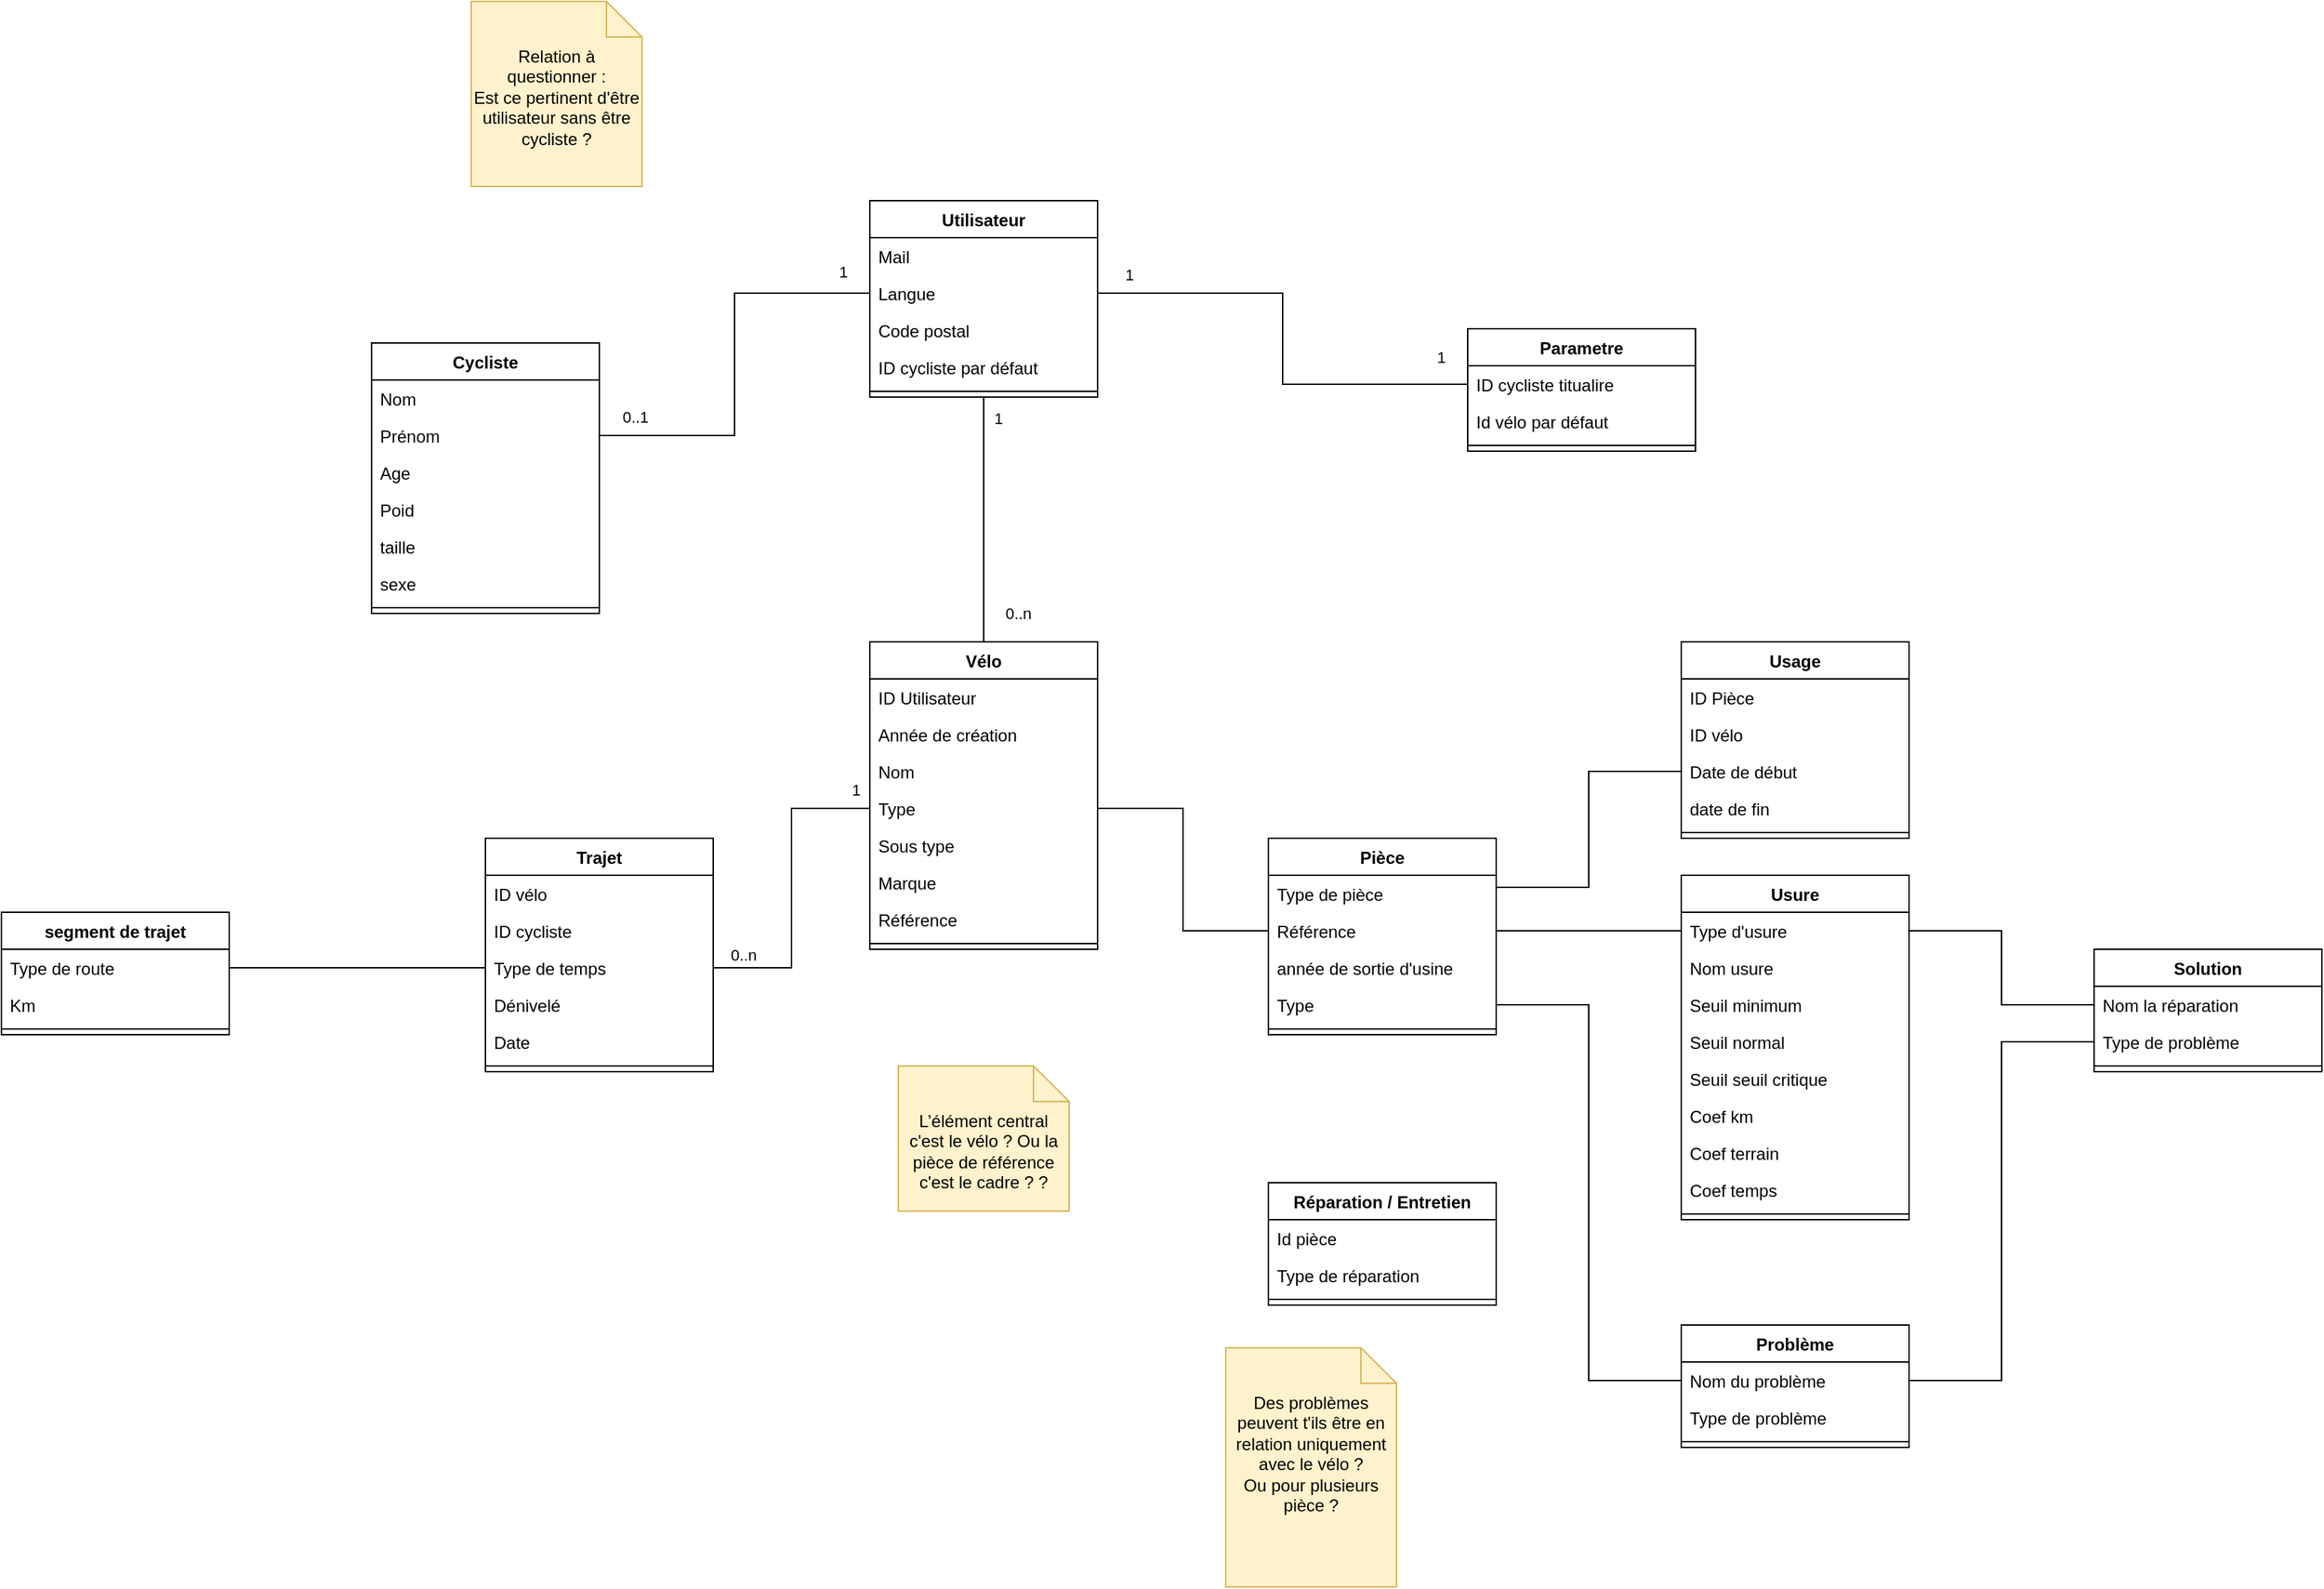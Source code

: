 <mxfile version="21.5.1" type="github">
  <diagram name="Page-1" id="J4AY9SnCHGe8KZv4-1K8">
    <mxGraphModel dx="1845" dy="1744" grid="1" gridSize="10" guides="1" tooltips="1" connect="1" arrows="1" fold="1" page="1" pageScale="1" pageWidth="827" pageHeight="1169" math="0" shadow="0">
      <root>
        <mxCell id="0" />
        <mxCell id="1" parent="0" />
        <mxCell id="DnWAwpr0GCzrHFZK8KwO-107" style="edgeStyle=orthogonalEdgeStyle;rounded=0;orthogonalLoop=1;jettySize=auto;html=1;exitX=0.5;exitY=1;exitDx=0;exitDy=0;entryX=0.5;entryY=0;entryDx=0;entryDy=0;endArrow=none;endFill=0;" edge="1" parent="1" source="DnWAwpr0GCzrHFZK8KwO-1" target="DnWAwpr0GCzrHFZK8KwO-11">
          <mxGeometry relative="1" as="geometry" />
        </mxCell>
        <mxCell id="DnWAwpr0GCzrHFZK8KwO-108" value="1" style="edgeLabel;html=1;align=center;verticalAlign=middle;resizable=0;points=[];fontSize=11;fontFamily=Helvetica;fontColor=default;" vertex="1" connectable="0" parent="DnWAwpr0GCzrHFZK8KwO-107">
          <mxGeometry x="-0.651" y="-2" relative="1" as="geometry">
            <mxPoint x="12" y="-15" as="offset" />
          </mxGeometry>
        </mxCell>
        <mxCell id="DnWAwpr0GCzrHFZK8KwO-109" value="0..n" style="edgeLabel;html=1;align=center;verticalAlign=middle;resizable=0;points=[];fontSize=11;fontFamily=Helvetica;fontColor=default;" vertex="1" connectable="0" parent="DnWAwpr0GCzrHFZK8KwO-107">
          <mxGeometry x="0.757" y="1" relative="1" as="geometry">
            <mxPoint x="23" y="1" as="offset" />
          </mxGeometry>
        </mxCell>
        <mxCell id="DnWAwpr0GCzrHFZK8KwO-1" value="Utilisateur" style="swimlane;fontStyle=1;align=center;verticalAlign=top;childLayout=stackLayout;horizontal=1;startSize=26;horizontalStack=0;resizeParent=1;resizeParentMax=0;resizeLast=0;collapsible=1;marginBottom=0;whiteSpace=wrap;html=1;" vertex="1" parent="1">
          <mxGeometry x="310" width="160" height="138" as="geometry" />
        </mxCell>
        <mxCell id="DnWAwpr0GCzrHFZK8KwO-10" value="Mail" style="text;strokeColor=none;fillColor=none;align=left;verticalAlign=top;spacingLeft=4;spacingRight=4;overflow=hidden;rotatable=0;points=[[0,0.5],[1,0.5]];portConstraint=eastwest;whiteSpace=wrap;html=1;" vertex="1" parent="DnWAwpr0GCzrHFZK8KwO-1">
          <mxGeometry y="26" width="160" height="26" as="geometry" />
        </mxCell>
        <mxCell id="DnWAwpr0GCzrHFZK8KwO-8" value="Langue" style="text;strokeColor=none;fillColor=none;align=left;verticalAlign=top;spacingLeft=4;spacingRight=4;overflow=hidden;rotatable=0;points=[[0,0.5],[1,0.5]];portConstraint=eastwest;whiteSpace=wrap;html=1;" vertex="1" parent="DnWAwpr0GCzrHFZK8KwO-1">
          <mxGeometry y="52" width="160" height="26" as="geometry" />
        </mxCell>
        <mxCell id="DnWAwpr0GCzrHFZK8KwO-9" value="Code postal" style="text;strokeColor=none;fillColor=none;align=left;verticalAlign=top;spacingLeft=4;spacingRight=4;overflow=hidden;rotatable=0;points=[[0,0.5],[1,0.5]];portConstraint=eastwest;whiteSpace=wrap;html=1;" vertex="1" parent="DnWAwpr0GCzrHFZK8KwO-1">
          <mxGeometry y="78" width="160" height="26" as="geometry" />
        </mxCell>
        <mxCell id="DnWAwpr0GCzrHFZK8KwO-59" value="ID cycliste par défaut" style="text;strokeColor=none;fillColor=none;align=left;verticalAlign=top;spacingLeft=4;spacingRight=4;overflow=hidden;rotatable=0;points=[[0,0.5],[1,0.5]];portConstraint=eastwest;whiteSpace=wrap;html=1;" vertex="1" parent="DnWAwpr0GCzrHFZK8KwO-1">
          <mxGeometry y="104" width="160" height="26" as="geometry" />
        </mxCell>
        <mxCell id="DnWAwpr0GCzrHFZK8KwO-3" value="" style="line;strokeWidth=1;fillColor=none;align=left;verticalAlign=middle;spacingTop=-1;spacingLeft=3;spacingRight=3;rotatable=0;labelPosition=right;points=[];portConstraint=eastwest;strokeColor=inherit;" vertex="1" parent="DnWAwpr0GCzrHFZK8KwO-1">
          <mxGeometry y="130" width="160" height="8" as="geometry" />
        </mxCell>
        <mxCell id="DnWAwpr0GCzrHFZK8KwO-11" value="Vélo" style="swimlane;fontStyle=1;align=center;verticalAlign=top;childLayout=stackLayout;horizontal=1;startSize=26;horizontalStack=0;resizeParent=1;resizeParentMax=0;resizeLast=0;collapsible=1;marginBottom=0;whiteSpace=wrap;html=1;" vertex="1" parent="1">
          <mxGeometry x="310" y="310" width="160" height="216" as="geometry" />
        </mxCell>
        <mxCell id="DnWAwpr0GCzrHFZK8KwO-20" value="ID Utilisateur" style="text;strokeColor=none;fillColor=none;align=left;verticalAlign=top;spacingLeft=4;spacingRight=4;overflow=hidden;rotatable=0;points=[[0,0.5],[1,0.5]];portConstraint=eastwest;whiteSpace=wrap;html=1;" vertex="1" parent="DnWAwpr0GCzrHFZK8KwO-11">
          <mxGeometry y="26" width="160" height="26" as="geometry" />
        </mxCell>
        <mxCell id="DnWAwpr0GCzrHFZK8KwO-13" value="Année de création" style="text;strokeColor=none;fillColor=none;align=left;verticalAlign=top;spacingLeft=4;spacingRight=4;overflow=hidden;rotatable=0;points=[[0,0.5],[1,0.5]];portConstraint=eastwest;whiteSpace=wrap;html=1;" vertex="1" parent="DnWAwpr0GCzrHFZK8KwO-11">
          <mxGeometry y="52" width="160" height="26" as="geometry" />
        </mxCell>
        <mxCell id="DnWAwpr0GCzrHFZK8KwO-16" value="Nom" style="text;strokeColor=none;fillColor=none;align=left;verticalAlign=top;spacingLeft=4;spacingRight=4;overflow=hidden;rotatable=0;points=[[0,0.5],[1,0.5]];portConstraint=eastwest;whiteSpace=wrap;html=1;" vertex="1" parent="DnWAwpr0GCzrHFZK8KwO-11">
          <mxGeometry y="78" width="160" height="26" as="geometry" />
        </mxCell>
        <mxCell id="DnWAwpr0GCzrHFZK8KwO-18" value="Type" style="text;strokeColor=none;fillColor=none;align=left;verticalAlign=top;spacingLeft=4;spacingRight=4;overflow=hidden;rotatable=0;points=[[0,0.5],[1,0.5]];portConstraint=eastwest;whiteSpace=wrap;html=1;" vertex="1" parent="DnWAwpr0GCzrHFZK8KwO-11">
          <mxGeometry y="104" width="160" height="26" as="geometry" />
        </mxCell>
        <mxCell id="DnWAwpr0GCzrHFZK8KwO-87" value="Sous type" style="text;strokeColor=none;fillColor=none;align=left;verticalAlign=top;spacingLeft=4;spacingRight=4;overflow=hidden;rotatable=0;points=[[0,0.5],[1,0.5]];portConstraint=eastwest;whiteSpace=wrap;html=1;" vertex="1" parent="DnWAwpr0GCzrHFZK8KwO-11">
          <mxGeometry y="130" width="160" height="26" as="geometry" />
        </mxCell>
        <mxCell id="DnWAwpr0GCzrHFZK8KwO-90" value="&lt;div&gt;Marque&lt;/div&gt;" style="text;strokeColor=none;fillColor=none;align=left;verticalAlign=top;spacingLeft=4;spacingRight=4;overflow=hidden;rotatable=0;points=[[0,0.5],[1,0.5]];portConstraint=eastwest;whiteSpace=wrap;html=1;" vertex="1" parent="DnWAwpr0GCzrHFZK8KwO-11">
          <mxGeometry y="156" width="160" height="26" as="geometry" />
        </mxCell>
        <mxCell id="DnWAwpr0GCzrHFZK8KwO-88" value="Référence" style="text;strokeColor=none;fillColor=none;align=left;verticalAlign=top;spacingLeft=4;spacingRight=4;overflow=hidden;rotatable=0;points=[[0,0.5],[1,0.5]];portConstraint=eastwest;whiteSpace=wrap;html=1;" vertex="1" parent="DnWAwpr0GCzrHFZK8KwO-11">
          <mxGeometry y="182" width="160" height="26" as="geometry" />
        </mxCell>
        <mxCell id="DnWAwpr0GCzrHFZK8KwO-19" value="" style="line;strokeWidth=1;fillColor=none;align=left;verticalAlign=middle;spacingTop=-1;spacingLeft=3;spacingRight=3;rotatable=0;labelPosition=right;points=[];portConstraint=eastwest;strokeColor=inherit;" vertex="1" parent="DnWAwpr0GCzrHFZK8KwO-11">
          <mxGeometry y="208" width="160" height="8" as="geometry" />
        </mxCell>
        <mxCell id="DnWAwpr0GCzrHFZK8KwO-95" style="edgeStyle=orthogonalEdgeStyle;rounded=0;orthogonalLoop=1;jettySize=auto;html=1;exitX=1;exitY=0.25;exitDx=0;exitDy=0;entryX=0;entryY=0.5;entryDx=0;entryDy=0;endArrow=none;endFill=0;" edge="1" parent="1" source="DnWAwpr0GCzrHFZK8KwO-21" target="DnWAwpr0GCzrHFZK8KwO-83">
          <mxGeometry relative="1" as="geometry" />
        </mxCell>
        <mxCell id="DnWAwpr0GCzrHFZK8KwO-21" value="Pièce" style="swimlane;fontStyle=1;align=center;verticalAlign=top;childLayout=stackLayout;horizontal=1;startSize=26;horizontalStack=0;resizeParent=1;resizeParentMax=0;resizeLast=0;collapsible=1;marginBottom=0;whiteSpace=wrap;html=1;" vertex="1" parent="1">
          <mxGeometry x="590" y="448" width="160" height="138" as="geometry" />
        </mxCell>
        <mxCell id="DnWAwpr0GCzrHFZK8KwO-23" value="Type de pièce" style="text;strokeColor=none;fillColor=none;align=left;verticalAlign=top;spacingLeft=4;spacingRight=4;overflow=hidden;rotatable=0;points=[[0,0.5],[1,0.5]];portConstraint=eastwest;whiteSpace=wrap;html=1;" vertex="1" parent="DnWAwpr0GCzrHFZK8KwO-21">
          <mxGeometry y="26" width="160" height="26" as="geometry" />
        </mxCell>
        <mxCell id="DnWAwpr0GCzrHFZK8KwO-24" value="Référence" style="text;strokeColor=none;fillColor=none;align=left;verticalAlign=top;spacingLeft=4;spacingRight=4;overflow=hidden;rotatable=0;points=[[0,0.5],[1,0.5]];portConstraint=eastwest;whiteSpace=wrap;html=1;" vertex="1" parent="DnWAwpr0GCzrHFZK8KwO-21">
          <mxGeometry y="52" width="160" height="26" as="geometry" />
        </mxCell>
        <mxCell id="DnWAwpr0GCzrHFZK8KwO-25" value="année de sortie d&#39;usine " style="text;strokeColor=none;fillColor=none;align=left;verticalAlign=top;spacingLeft=4;spacingRight=4;overflow=hidden;rotatable=0;points=[[0,0.5],[1,0.5]];portConstraint=eastwest;whiteSpace=wrap;html=1;" vertex="1" parent="DnWAwpr0GCzrHFZK8KwO-21">
          <mxGeometry y="78" width="160" height="26" as="geometry" />
        </mxCell>
        <mxCell id="DnWAwpr0GCzrHFZK8KwO-26" value="Type" style="text;strokeColor=none;fillColor=none;align=left;verticalAlign=top;spacingLeft=4;spacingRight=4;overflow=hidden;rotatable=0;points=[[0,0.5],[1,0.5]];portConstraint=eastwest;whiteSpace=wrap;html=1;" vertex="1" parent="DnWAwpr0GCzrHFZK8KwO-21">
          <mxGeometry y="104" width="160" height="26" as="geometry" />
        </mxCell>
        <mxCell id="DnWAwpr0GCzrHFZK8KwO-27" value="" style="line;strokeWidth=1;fillColor=none;align=left;verticalAlign=middle;spacingTop=-1;spacingLeft=3;spacingRight=3;rotatable=0;labelPosition=right;points=[];portConstraint=eastwest;strokeColor=inherit;" vertex="1" parent="DnWAwpr0GCzrHFZK8KwO-21">
          <mxGeometry y="130" width="160" height="8" as="geometry" />
        </mxCell>
        <mxCell id="DnWAwpr0GCzrHFZK8KwO-28" value="Trajet" style="swimlane;fontStyle=1;align=center;verticalAlign=top;childLayout=stackLayout;horizontal=1;startSize=26;horizontalStack=0;resizeParent=1;resizeParentMax=0;resizeLast=0;collapsible=1;marginBottom=0;whiteSpace=wrap;html=1;" vertex="1" parent="1">
          <mxGeometry x="40" y="448" width="160" height="164" as="geometry" />
        </mxCell>
        <mxCell id="DnWAwpr0GCzrHFZK8KwO-29" value="ID vélo" style="text;strokeColor=none;fillColor=none;align=left;verticalAlign=top;spacingLeft=4;spacingRight=4;overflow=hidden;rotatable=0;points=[[0,0.5],[1,0.5]];portConstraint=eastwest;whiteSpace=wrap;html=1;" vertex="1" parent="DnWAwpr0GCzrHFZK8KwO-28">
          <mxGeometry y="26" width="160" height="26" as="geometry" />
        </mxCell>
        <mxCell id="DnWAwpr0GCzrHFZK8KwO-30" value="ID cycliste" style="text;strokeColor=none;fillColor=none;align=left;verticalAlign=top;spacingLeft=4;spacingRight=4;overflow=hidden;rotatable=0;points=[[0,0.5],[1,0.5]];portConstraint=eastwest;whiteSpace=wrap;html=1;" vertex="1" parent="DnWAwpr0GCzrHFZK8KwO-28">
          <mxGeometry y="52" width="160" height="26" as="geometry" />
        </mxCell>
        <mxCell id="DnWAwpr0GCzrHFZK8KwO-32" value="Type de temps " style="text;strokeColor=none;fillColor=none;align=left;verticalAlign=top;spacingLeft=4;spacingRight=4;overflow=hidden;rotatable=0;points=[[0,0.5],[1,0.5]];portConstraint=eastwest;whiteSpace=wrap;html=1;" vertex="1" parent="DnWAwpr0GCzrHFZK8KwO-28">
          <mxGeometry y="78" width="160" height="26" as="geometry" />
        </mxCell>
        <mxCell id="DnWAwpr0GCzrHFZK8KwO-70" value="Dénivelé" style="text;strokeColor=none;fillColor=none;align=left;verticalAlign=top;spacingLeft=4;spacingRight=4;overflow=hidden;rotatable=0;points=[[0,0.5],[1,0.5]];portConstraint=eastwest;whiteSpace=wrap;html=1;" vertex="1" parent="DnWAwpr0GCzrHFZK8KwO-28">
          <mxGeometry y="104" width="160" height="26" as="geometry" />
        </mxCell>
        <mxCell id="DnWAwpr0GCzrHFZK8KwO-80" value="Date" style="text;strokeColor=none;fillColor=none;align=left;verticalAlign=top;spacingLeft=4;spacingRight=4;overflow=hidden;rotatable=0;points=[[0,0.5],[1,0.5]];portConstraint=eastwest;whiteSpace=wrap;html=1;" vertex="1" parent="DnWAwpr0GCzrHFZK8KwO-28">
          <mxGeometry y="130" width="160" height="26" as="geometry" />
        </mxCell>
        <mxCell id="DnWAwpr0GCzrHFZK8KwO-34" value="" style="line;strokeWidth=1;fillColor=none;align=left;verticalAlign=middle;spacingTop=-1;spacingLeft=3;spacingRight=3;rotatable=0;labelPosition=right;points=[];portConstraint=eastwest;strokeColor=inherit;" vertex="1" parent="DnWAwpr0GCzrHFZK8KwO-28">
          <mxGeometry y="156" width="160" height="8" as="geometry" />
        </mxCell>
        <mxCell id="DnWAwpr0GCzrHFZK8KwO-38" value="segment de trajet" style="swimlane;fontStyle=1;align=center;verticalAlign=top;childLayout=stackLayout;horizontal=1;startSize=26;horizontalStack=0;resizeParent=1;resizeParentMax=0;resizeLast=0;collapsible=1;marginBottom=0;whiteSpace=wrap;html=1;" vertex="1" parent="1">
          <mxGeometry x="-300" y="500" width="160" height="86" as="geometry" />
        </mxCell>
        <mxCell id="DnWAwpr0GCzrHFZK8KwO-42" value="Type de route " style="text;strokeColor=none;fillColor=none;align=left;verticalAlign=top;spacingLeft=4;spacingRight=4;overflow=hidden;rotatable=0;points=[[0,0.5],[1,0.5]];portConstraint=eastwest;whiteSpace=wrap;html=1;" vertex="1" parent="DnWAwpr0GCzrHFZK8KwO-38">
          <mxGeometry y="26" width="160" height="26" as="geometry" />
        </mxCell>
        <mxCell id="DnWAwpr0GCzrHFZK8KwO-47" value="Km" style="text;strokeColor=none;fillColor=none;align=left;verticalAlign=top;spacingLeft=4;spacingRight=4;overflow=hidden;rotatable=0;points=[[0,0.5],[1,0.5]];portConstraint=eastwest;whiteSpace=wrap;html=1;" vertex="1" parent="DnWAwpr0GCzrHFZK8KwO-38">
          <mxGeometry y="52" width="160" height="26" as="geometry" />
        </mxCell>
        <mxCell id="DnWAwpr0GCzrHFZK8KwO-44" value="" style="line;strokeWidth=1;fillColor=none;align=left;verticalAlign=middle;spacingTop=-1;spacingLeft=3;spacingRight=3;rotatable=0;labelPosition=right;points=[];portConstraint=eastwest;strokeColor=inherit;" vertex="1" parent="DnWAwpr0GCzrHFZK8KwO-38">
          <mxGeometry y="78" width="160" height="8" as="geometry" />
        </mxCell>
        <mxCell id="DnWAwpr0GCzrHFZK8KwO-46" value="" style="edgeStyle=orthogonalEdgeStyle;rounded=0;orthogonalLoop=1;jettySize=auto;html=1;endArrow=none;endFill=0;" edge="1" parent="1" source="DnWAwpr0GCzrHFZK8KwO-42">
          <mxGeometry relative="1" as="geometry">
            <mxPoint x="40" y="539" as="targetPoint" />
          </mxGeometry>
        </mxCell>
        <mxCell id="DnWAwpr0GCzrHFZK8KwO-50" value="Cycliste" style="swimlane;fontStyle=1;align=center;verticalAlign=top;childLayout=stackLayout;horizontal=1;startSize=26;horizontalStack=0;resizeParent=1;resizeParentMax=0;resizeLast=0;collapsible=1;marginBottom=0;whiteSpace=wrap;html=1;" vertex="1" parent="1">
          <mxGeometry x="-40" y="100" width="160" height="190" as="geometry" />
        </mxCell>
        <mxCell id="DnWAwpr0GCzrHFZK8KwO-51" value="Nom" style="text;strokeColor=none;fillColor=none;align=left;verticalAlign=top;spacingLeft=4;spacingRight=4;overflow=hidden;rotatable=0;points=[[0,0.5],[1,0.5]];portConstraint=eastwest;whiteSpace=wrap;html=1;" vertex="1" parent="DnWAwpr0GCzrHFZK8KwO-50">
          <mxGeometry y="26" width="160" height="26" as="geometry" />
        </mxCell>
        <mxCell id="DnWAwpr0GCzrHFZK8KwO-52" value="Prénom" style="text;strokeColor=none;fillColor=none;align=left;verticalAlign=top;spacingLeft=4;spacingRight=4;overflow=hidden;rotatable=0;points=[[0,0.5],[1,0.5]];portConstraint=eastwest;whiteSpace=wrap;html=1;" vertex="1" parent="DnWAwpr0GCzrHFZK8KwO-50">
          <mxGeometry y="52" width="160" height="26" as="geometry" />
        </mxCell>
        <mxCell id="DnWAwpr0GCzrHFZK8KwO-53" value="&lt;div&gt;Age&lt;/div&gt;" style="text;strokeColor=none;fillColor=none;align=left;verticalAlign=top;spacingLeft=4;spacingRight=4;overflow=hidden;rotatable=0;points=[[0,0.5],[1,0.5]];portConstraint=eastwest;whiteSpace=wrap;html=1;" vertex="1" parent="DnWAwpr0GCzrHFZK8KwO-50">
          <mxGeometry y="78" width="160" height="26" as="geometry" />
        </mxCell>
        <mxCell id="DnWAwpr0GCzrHFZK8KwO-56" value="Poid" style="text;strokeColor=none;fillColor=none;align=left;verticalAlign=top;spacingLeft=4;spacingRight=4;overflow=hidden;rotatable=0;points=[[0,0.5],[1,0.5]];portConstraint=eastwest;whiteSpace=wrap;html=1;" vertex="1" parent="DnWAwpr0GCzrHFZK8KwO-50">
          <mxGeometry y="104" width="160" height="26" as="geometry" />
        </mxCell>
        <mxCell id="DnWAwpr0GCzrHFZK8KwO-57" value="taille" style="text;strokeColor=none;fillColor=none;align=left;verticalAlign=top;spacingLeft=4;spacingRight=4;overflow=hidden;rotatable=0;points=[[0,0.5],[1,0.5]];portConstraint=eastwest;whiteSpace=wrap;html=1;" vertex="1" parent="DnWAwpr0GCzrHFZK8KwO-50">
          <mxGeometry y="130" width="160" height="26" as="geometry" />
        </mxCell>
        <mxCell id="DnWAwpr0GCzrHFZK8KwO-58" value="sexe" style="text;strokeColor=none;fillColor=none;align=left;verticalAlign=top;spacingLeft=4;spacingRight=4;overflow=hidden;rotatable=0;points=[[0,0.5],[1,0.5]];portConstraint=eastwest;whiteSpace=wrap;html=1;" vertex="1" parent="DnWAwpr0GCzrHFZK8KwO-50">
          <mxGeometry y="156" width="160" height="26" as="geometry" />
        </mxCell>
        <mxCell id="DnWAwpr0GCzrHFZK8KwO-54" value="" style="line;strokeWidth=1;fillColor=none;align=left;verticalAlign=middle;spacingTop=-1;spacingLeft=3;spacingRight=3;rotatable=0;labelPosition=right;points=[];portConstraint=eastwest;strokeColor=inherit;" vertex="1" parent="DnWAwpr0GCzrHFZK8KwO-50">
          <mxGeometry y="182" width="160" height="8" as="geometry" />
        </mxCell>
        <mxCell id="DnWAwpr0GCzrHFZK8KwO-55" style="edgeStyle=orthogonalEdgeStyle;rounded=0;orthogonalLoop=1;jettySize=auto;html=1;exitX=0;exitY=0.5;exitDx=0;exitDy=0;entryX=1;entryY=0.5;entryDx=0;entryDy=0;endArrow=none;endFill=0;" edge="1" parent="1" source="DnWAwpr0GCzrHFZK8KwO-8" target="DnWAwpr0GCzrHFZK8KwO-52">
          <mxGeometry relative="1" as="geometry" />
        </mxCell>
        <mxCell id="DnWAwpr0GCzrHFZK8KwO-104" value="0..1" style="edgeLabel;html=1;align=center;verticalAlign=middle;resizable=0;points=[];" vertex="1" connectable="0" parent="DnWAwpr0GCzrHFZK8KwO-55">
          <mxGeometry x="0.828" y="3" relative="1" as="geometry">
            <mxPoint y="-16" as="offset" />
          </mxGeometry>
        </mxCell>
        <mxCell id="DnWAwpr0GCzrHFZK8KwO-105" value="1" style="edgeLabel;html=1;align=center;verticalAlign=middle;resizable=0;points=[];" vertex="1" connectable="0" parent="DnWAwpr0GCzrHFZK8KwO-55">
          <mxGeometry x="-0.865" relative="1" as="geometry">
            <mxPoint y="-15" as="offset" />
          </mxGeometry>
        </mxCell>
        <mxCell id="DnWAwpr0GCzrHFZK8KwO-60" value="Parametre" style="swimlane;fontStyle=1;align=center;verticalAlign=top;childLayout=stackLayout;horizontal=1;startSize=26;horizontalStack=0;resizeParent=1;resizeParentMax=0;resizeLast=0;collapsible=1;marginBottom=0;whiteSpace=wrap;html=1;" vertex="1" parent="1">
          <mxGeometry x="730" y="90" width="160" height="86" as="geometry" />
        </mxCell>
        <mxCell id="DnWAwpr0GCzrHFZK8KwO-61" value="ID cycliste titualire" style="text;strokeColor=none;fillColor=none;align=left;verticalAlign=top;spacingLeft=4;spacingRight=4;overflow=hidden;rotatable=0;points=[[0,0.5],[1,0.5]];portConstraint=eastwest;whiteSpace=wrap;html=1;" vertex="1" parent="DnWAwpr0GCzrHFZK8KwO-60">
          <mxGeometry y="26" width="160" height="26" as="geometry" />
        </mxCell>
        <mxCell id="DnWAwpr0GCzrHFZK8KwO-62" value="Id vélo par défaut" style="text;strokeColor=none;fillColor=none;align=left;verticalAlign=top;spacingLeft=4;spacingRight=4;overflow=hidden;rotatable=0;points=[[0,0.5],[1,0.5]];portConstraint=eastwest;whiteSpace=wrap;html=1;" vertex="1" parent="DnWAwpr0GCzrHFZK8KwO-60">
          <mxGeometry y="52" width="160" height="26" as="geometry" />
        </mxCell>
        <mxCell id="DnWAwpr0GCzrHFZK8KwO-67" value="" style="line;strokeWidth=1;fillColor=none;align=left;verticalAlign=middle;spacingTop=-1;spacingLeft=3;spacingRight=3;rotatable=0;labelPosition=right;points=[];portConstraint=eastwest;strokeColor=inherit;" vertex="1" parent="DnWAwpr0GCzrHFZK8KwO-60">
          <mxGeometry y="78" width="160" height="8" as="geometry" />
        </mxCell>
        <mxCell id="DnWAwpr0GCzrHFZK8KwO-68" style="edgeStyle=orthogonalEdgeStyle;rounded=0;orthogonalLoop=1;jettySize=auto;html=1;exitX=1;exitY=0.5;exitDx=0;exitDy=0;entryX=0;entryY=0.5;entryDx=0;entryDy=0;endArrow=none;endFill=0;" edge="1" parent="1" source="DnWAwpr0GCzrHFZK8KwO-8" target="DnWAwpr0GCzrHFZK8KwO-61">
          <mxGeometry relative="1" as="geometry" />
        </mxCell>
        <mxCell id="DnWAwpr0GCzrHFZK8KwO-102" value="1" style="edgeLabel;html=1;align=center;verticalAlign=middle;resizable=0;points=[];" vertex="1" connectable="0" parent="DnWAwpr0GCzrHFZK8KwO-68">
          <mxGeometry x="-0.865" y="-3" relative="1" as="geometry">
            <mxPoint y="-16" as="offset" />
          </mxGeometry>
        </mxCell>
        <mxCell id="DnWAwpr0GCzrHFZK8KwO-103" value="1" style="edgeLabel;html=1;align=center;verticalAlign=middle;resizable=0;points=[];" vertex="1" connectable="0" parent="DnWAwpr0GCzrHFZK8KwO-68">
          <mxGeometry x="0.879" y="-1" relative="1" as="geometry">
            <mxPoint y="-20" as="offset" />
          </mxGeometry>
        </mxCell>
        <mxCell id="DnWAwpr0GCzrHFZK8KwO-71" value="Usure" style="swimlane;fontStyle=1;align=center;verticalAlign=top;childLayout=stackLayout;horizontal=1;startSize=26;horizontalStack=0;resizeParent=1;resizeParentMax=0;resizeLast=0;collapsible=1;marginBottom=0;whiteSpace=wrap;html=1;" vertex="1" parent="1">
          <mxGeometry x="880" y="474" width="160" height="242" as="geometry" />
        </mxCell>
        <mxCell id="DnWAwpr0GCzrHFZK8KwO-72" value="Type d&#39;usure" style="text;strokeColor=none;fillColor=none;align=left;verticalAlign=top;spacingLeft=4;spacingRight=4;overflow=hidden;rotatable=0;points=[[0,0.5],[1,0.5]];portConstraint=eastwest;whiteSpace=wrap;html=1;" vertex="1" parent="DnWAwpr0GCzrHFZK8KwO-71">
          <mxGeometry y="26" width="160" height="26" as="geometry" />
        </mxCell>
        <mxCell id="DnWAwpr0GCzrHFZK8KwO-75" value="Nom usure" style="text;strokeColor=none;fillColor=none;align=left;verticalAlign=top;spacingLeft=4;spacingRight=4;overflow=hidden;rotatable=0;points=[[0,0.5],[1,0.5]];portConstraint=eastwest;whiteSpace=wrap;html=1;" vertex="1" parent="DnWAwpr0GCzrHFZK8KwO-71">
          <mxGeometry y="52" width="160" height="26" as="geometry" />
        </mxCell>
        <mxCell id="DnWAwpr0GCzrHFZK8KwO-120" value="Seuil minimum" style="text;strokeColor=none;fillColor=none;align=left;verticalAlign=top;spacingLeft=4;spacingRight=4;overflow=hidden;rotatable=0;points=[[0,0.5],[1,0.5]];portConstraint=eastwest;whiteSpace=wrap;html=1;" vertex="1" parent="DnWAwpr0GCzrHFZK8KwO-71">
          <mxGeometry y="78" width="160" height="26" as="geometry" />
        </mxCell>
        <mxCell id="DnWAwpr0GCzrHFZK8KwO-121" value="Seuil normal " style="text;strokeColor=none;fillColor=none;align=left;verticalAlign=top;spacingLeft=4;spacingRight=4;overflow=hidden;rotatable=0;points=[[0,0.5],[1,0.5]];portConstraint=eastwest;whiteSpace=wrap;html=1;" vertex="1" parent="DnWAwpr0GCzrHFZK8KwO-71">
          <mxGeometry y="104" width="160" height="26" as="geometry" />
        </mxCell>
        <mxCell id="DnWAwpr0GCzrHFZK8KwO-126" value="Seuil seuil critique " style="text;strokeColor=none;fillColor=none;align=left;verticalAlign=top;spacingLeft=4;spacingRight=4;overflow=hidden;rotatable=0;points=[[0,0.5],[1,0.5]];portConstraint=eastwest;whiteSpace=wrap;html=1;" vertex="1" parent="DnWAwpr0GCzrHFZK8KwO-71">
          <mxGeometry y="130" width="160" height="26" as="geometry" />
        </mxCell>
        <mxCell id="DnWAwpr0GCzrHFZK8KwO-127" value="Coef km" style="text;strokeColor=none;fillColor=none;align=left;verticalAlign=top;spacingLeft=4;spacingRight=4;overflow=hidden;rotatable=0;points=[[0,0.5],[1,0.5]];portConstraint=eastwest;whiteSpace=wrap;html=1;" vertex="1" parent="DnWAwpr0GCzrHFZK8KwO-71">
          <mxGeometry y="156" width="160" height="26" as="geometry" />
        </mxCell>
        <mxCell id="DnWAwpr0GCzrHFZK8KwO-128" value="Coef terrain" style="text;strokeColor=none;fillColor=none;align=left;verticalAlign=top;spacingLeft=4;spacingRight=4;overflow=hidden;rotatable=0;points=[[0,0.5],[1,0.5]];portConstraint=eastwest;whiteSpace=wrap;html=1;" vertex="1" parent="DnWAwpr0GCzrHFZK8KwO-71">
          <mxGeometry y="182" width="160" height="26" as="geometry" />
        </mxCell>
        <mxCell id="DnWAwpr0GCzrHFZK8KwO-129" value="Coef temps" style="text;strokeColor=none;fillColor=none;align=left;verticalAlign=top;spacingLeft=4;spacingRight=4;overflow=hidden;rotatable=0;points=[[0,0.5],[1,0.5]];portConstraint=eastwest;whiteSpace=wrap;html=1;" vertex="1" parent="DnWAwpr0GCzrHFZK8KwO-71">
          <mxGeometry y="208" width="160" height="26" as="geometry" />
        </mxCell>
        <mxCell id="DnWAwpr0GCzrHFZK8KwO-76" value="" style="line;strokeWidth=1;fillColor=none;align=left;verticalAlign=middle;spacingTop=-1;spacingLeft=3;spacingRight=3;rotatable=0;labelPosition=right;points=[];portConstraint=eastwest;strokeColor=inherit;" vertex="1" parent="DnWAwpr0GCzrHFZK8KwO-71">
          <mxGeometry y="234" width="160" height="8" as="geometry" />
        </mxCell>
        <mxCell id="DnWAwpr0GCzrHFZK8KwO-81" value="Usage" style="swimlane;fontStyle=1;align=center;verticalAlign=top;childLayout=stackLayout;horizontal=1;startSize=26;horizontalStack=0;resizeParent=1;resizeParentMax=0;resizeLast=0;collapsible=1;marginBottom=0;whiteSpace=wrap;html=1;" vertex="1" parent="1">
          <mxGeometry x="880" y="310" width="160" height="138" as="geometry" />
        </mxCell>
        <mxCell id="DnWAwpr0GCzrHFZK8KwO-82" value="ID Pièce" style="text;strokeColor=none;fillColor=none;align=left;verticalAlign=top;spacingLeft=4;spacingRight=4;overflow=hidden;rotatable=0;points=[[0,0.5],[1,0.5]];portConstraint=eastwest;whiteSpace=wrap;html=1;" vertex="1" parent="DnWAwpr0GCzrHFZK8KwO-81">
          <mxGeometry y="26" width="160" height="26" as="geometry" />
        </mxCell>
        <mxCell id="DnWAwpr0GCzrHFZK8KwO-101" value="ID vélo" style="text;strokeColor=none;fillColor=none;align=left;verticalAlign=top;spacingLeft=4;spacingRight=4;overflow=hidden;rotatable=0;points=[[0,0.5],[1,0.5]];portConstraint=eastwest;whiteSpace=wrap;html=1;" vertex="1" parent="DnWAwpr0GCzrHFZK8KwO-81">
          <mxGeometry y="52" width="160" height="26" as="geometry" />
        </mxCell>
        <mxCell id="DnWAwpr0GCzrHFZK8KwO-83" value="Date de début" style="text;strokeColor=none;fillColor=none;align=left;verticalAlign=top;spacingLeft=4;spacingRight=4;overflow=hidden;rotatable=0;points=[[0,0.5],[1,0.5]];portConstraint=eastwest;whiteSpace=wrap;html=1;" vertex="1" parent="DnWAwpr0GCzrHFZK8KwO-81">
          <mxGeometry y="78" width="160" height="26" as="geometry" />
        </mxCell>
        <mxCell id="DnWAwpr0GCzrHFZK8KwO-84" value="date de fin" style="text;strokeColor=none;fillColor=none;align=left;verticalAlign=top;spacingLeft=4;spacingRight=4;overflow=hidden;rotatable=0;points=[[0,0.5],[1,0.5]];portConstraint=eastwest;whiteSpace=wrap;html=1;" vertex="1" parent="DnWAwpr0GCzrHFZK8KwO-81">
          <mxGeometry y="104" width="160" height="26" as="geometry" />
        </mxCell>
        <mxCell id="DnWAwpr0GCzrHFZK8KwO-86" value="" style="line;strokeWidth=1;fillColor=none;align=left;verticalAlign=middle;spacingTop=-1;spacingLeft=3;spacingRight=3;rotatable=0;labelPosition=right;points=[];portConstraint=eastwest;strokeColor=inherit;" vertex="1" parent="DnWAwpr0GCzrHFZK8KwO-81">
          <mxGeometry y="130" width="160" height="8" as="geometry" />
        </mxCell>
        <mxCell id="DnWAwpr0GCzrHFZK8KwO-89" value="" style="edgeStyle=orthogonalEdgeStyle;rounded=0;orthogonalLoop=1;jettySize=auto;html=1;exitX=1;exitY=0.5;exitDx=0;exitDy=0;endArrow=none;endFill=0;" edge="1" parent="1" source="DnWAwpr0GCzrHFZK8KwO-18" target="DnWAwpr0GCzrHFZK8KwO-24">
          <mxGeometry relative="1" as="geometry" />
        </mxCell>
        <mxCell id="DnWAwpr0GCzrHFZK8KwO-91" value="Problème" style="swimlane;fontStyle=1;align=center;verticalAlign=top;childLayout=stackLayout;horizontal=1;startSize=26;horizontalStack=0;resizeParent=1;resizeParentMax=0;resizeLast=0;collapsible=1;marginBottom=0;whiteSpace=wrap;html=1;" vertex="1" parent="1">
          <mxGeometry x="880" y="790" width="160" height="86" as="geometry" />
        </mxCell>
        <mxCell id="DnWAwpr0GCzrHFZK8KwO-92" value="Nom du problème" style="text;strokeColor=none;fillColor=none;align=left;verticalAlign=top;spacingLeft=4;spacingRight=4;overflow=hidden;rotatable=0;points=[[0,0.5],[1,0.5]];portConstraint=eastwest;whiteSpace=wrap;html=1;" vertex="1" parent="DnWAwpr0GCzrHFZK8KwO-91">
          <mxGeometry y="26" width="160" height="26" as="geometry" />
        </mxCell>
        <mxCell id="DnWAwpr0GCzrHFZK8KwO-93" value="Type de problème" style="text;strokeColor=none;fillColor=none;align=left;verticalAlign=top;spacingLeft=4;spacingRight=4;overflow=hidden;rotatable=0;points=[[0,0.5],[1,0.5]];portConstraint=eastwest;whiteSpace=wrap;html=1;" vertex="1" parent="DnWAwpr0GCzrHFZK8KwO-91">
          <mxGeometry y="52" width="160" height="26" as="geometry" />
        </mxCell>
        <mxCell id="DnWAwpr0GCzrHFZK8KwO-94" value="" style="line;strokeWidth=1;fillColor=none;align=left;verticalAlign=middle;spacingTop=-1;spacingLeft=3;spacingRight=3;rotatable=0;labelPosition=right;points=[];portConstraint=eastwest;strokeColor=inherit;" vertex="1" parent="DnWAwpr0GCzrHFZK8KwO-91">
          <mxGeometry y="78" width="160" height="8" as="geometry" />
        </mxCell>
        <mxCell id="DnWAwpr0GCzrHFZK8KwO-96" style="edgeStyle=orthogonalEdgeStyle;rounded=0;orthogonalLoop=1;jettySize=auto;html=1;exitX=0;exitY=0.5;exitDx=0;exitDy=0;entryX=1;entryY=0.5;entryDx=0;entryDy=0;endArrow=none;endFill=0;" edge="1" parent="1" source="DnWAwpr0GCzrHFZK8KwO-18" target="DnWAwpr0GCzrHFZK8KwO-32">
          <mxGeometry relative="1" as="geometry" />
        </mxCell>
        <mxCell id="DnWAwpr0GCzrHFZK8KwO-110" value="1" style="edgeLabel;html=1;align=center;verticalAlign=middle;resizable=0;points=[];fontSize=11;fontFamily=Helvetica;fontColor=default;" vertex="1" connectable="0" parent="DnWAwpr0GCzrHFZK8KwO-96">
          <mxGeometry x="-0.78" y="2" relative="1" as="geometry">
            <mxPoint x="14" y="-15" as="offset" />
          </mxGeometry>
        </mxCell>
        <mxCell id="DnWAwpr0GCzrHFZK8KwO-111" value="0..n" style="edgeLabel;html=1;align=center;verticalAlign=middle;resizable=0;points=[];fontSize=11;fontFamily=Helvetica;fontColor=default;" vertex="1" connectable="0" parent="DnWAwpr0GCzrHFZK8KwO-96">
          <mxGeometry x="0.811" y="-1" relative="1" as="geometry">
            <mxPoint y="-8" as="offset" />
          </mxGeometry>
        </mxCell>
        <mxCell id="DnWAwpr0GCzrHFZK8KwO-97" style="edgeStyle=orthogonalEdgeStyle;rounded=0;orthogonalLoop=1;jettySize=auto;html=1;exitX=1;exitY=0.5;exitDx=0;exitDy=0;entryX=0;entryY=0.5;entryDx=0;entryDy=0;endArrow=none;endFill=0;" edge="1" parent="1" source="DnWAwpr0GCzrHFZK8KwO-24" target="DnWAwpr0GCzrHFZK8KwO-72">
          <mxGeometry relative="1" as="geometry" />
        </mxCell>
        <mxCell id="DnWAwpr0GCzrHFZK8KwO-98" style="edgeStyle=orthogonalEdgeStyle;rounded=0;orthogonalLoop=1;jettySize=auto;html=1;exitX=1;exitY=0.5;exitDx=0;exitDy=0;entryX=0;entryY=0.5;entryDx=0;entryDy=0;endArrow=none;endFill=0;" edge="1" parent="1" source="DnWAwpr0GCzrHFZK8KwO-26" target="DnWAwpr0GCzrHFZK8KwO-92">
          <mxGeometry relative="1" as="geometry" />
        </mxCell>
        <mxCell id="DnWAwpr0GCzrHFZK8KwO-99" value="&lt;div&gt;Des problèmes peuvent t&#39;ils être en relation uniquement avec le vélo ? &lt;br&gt;&lt;/div&gt;&lt;div&gt;Ou pour plusieurs pièce ?&lt;br&gt;&lt;/div&gt;" style="shape=note2;boundedLbl=1;whiteSpace=wrap;html=1;size=25;verticalAlign=top;align=center;fillColor=#fff2cc;strokeColor=#d6b656;" vertex="1" parent="1">
          <mxGeometry x="560" y="806" width="120" height="168" as="geometry" />
        </mxCell>
        <mxCell id="DnWAwpr0GCzrHFZK8KwO-100" value="&lt;div&gt;L’élément central c&#39;est le vélo ? Ou la pièce de référence c&#39;est le cadre ? ?&lt;br&gt;&lt;/div&gt;" style="shape=note2;boundedLbl=1;whiteSpace=wrap;html=1;size=25;verticalAlign=top;align=center;fillColor=#fff2cc;strokeColor=#d6b656;" vertex="1" parent="1">
          <mxGeometry x="330" y="608" width="120" height="102" as="geometry" />
        </mxCell>
        <mxCell id="DnWAwpr0GCzrHFZK8KwO-106" value="&lt;div&gt;Relation à questionner : &lt;br&gt;&lt;/div&gt;&lt;div&gt;Est ce pertinent d&#39;être utilisateur sans être cycliste ? &lt;br&gt;&lt;/div&gt;&lt;div&gt;&lt;br&gt;&lt;/div&gt;" style="shape=note2;boundedLbl=1;whiteSpace=wrap;html=1;size=25;verticalAlign=top;align=center;fillColor=#fff2cc;strokeColor=#d6b656;" vertex="1" parent="1">
          <mxGeometry x="30" y="-140" width="120" height="130" as="geometry" />
        </mxCell>
        <mxCell id="DnWAwpr0GCzrHFZK8KwO-112" value="Solution" style="swimlane;fontStyle=1;align=center;verticalAlign=top;childLayout=stackLayout;horizontal=1;startSize=26;horizontalStack=0;resizeParent=1;resizeParentMax=0;resizeLast=0;collapsible=1;marginBottom=0;whiteSpace=wrap;html=1;" vertex="1" parent="1">
          <mxGeometry x="1170" y="526" width="160" height="86" as="geometry" />
        </mxCell>
        <mxCell id="DnWAwpr0GCzrHFZK8KwO-113" value="Nom la réparation" style="text;strokeColor=none;fillColor=none;align=left;verticalAlign=top;spacingLeft=4;spacingRight=4;overflow=hidden;rotatable=0;points=[[0,0.5],[1,0.5]];portConstraint=eastwest;whiteSpace=wrap;html=1;" vertex="1" parent="DnWAwpr0GCzrHFZK8KwO-112">
          <mxGeometry y="26" width="160" height="26" as="geometry" />
        </mxCell>
        <mxCell id="DnWAwpr0GCzrHFZK8KwO-114" value="Type de problème" style="text;strokeColor=none;fillColor=none;align=left;verticalAlign=top;spacingLeft=4;spacingRight=4;overflow=hidden;rotatable=0;points=[[0,0.5],[1,0.5]];portConstraint=eastwest;whiteSpace=wrap;html=1;" vertex="1" parent="DnWAwpr0GCzrHFZK8KwO-112">
          <mxGeometry y="52" width="160" height="26" as="geometry" />
        </mxCell>
        <mxCell id="DnWAwpr0GCzrHFZK8KwO-115" value="" style="line;strokeWidth=1;fillColor=none;align=left;verticalAlign=middle;spacingTop=-1;spacingLeft=3;spacingRight=3;rotatable=0;labelPosition=right;points=[];portConstraint=eastwest;strokeColor=inherit;" vertex="1" parent="DnWAwpr0GCzrHFZK8KwO-112">
          <mxGeometry y="78" width="160" height="8" as="geometry" />
        </mxCell>
        <mxCell id="DnWAwpr0GCzrHFZK8KwO-118" style="edgeStyle=orthogonalEdgeStyle;shape=connector;rounded=0;orthogonalLoop=1;jettySize=auto;html=1;exitX=1;exitY=0.5;exitDx=0;exitDy=0;entryX=0;entryY=0.5;entryDx=0;entryDy=0;labelBackgroundColor=default;strokeColor=default;fontFamily=Helvetica;fontSize=11;fontColor=default;endArrow=none;endFill=0;" edge="1" parent="1" source="DnWAwpr0GCzrHFZK8KwO-72" target="DnWAwpr0GCzrHFZK8KwO-113">
          <mxGeometry relative="1" as="geometry" />
        </mxCell>
        <mxCell id="DnWAwpr0GCzrHFZK8KwO-119" style="edgeStyle=orthogonalEdgeStyle;shape=connector;rounded=0;orthogonalLoop=1;jettySize=auto;html=1;exitX=1;exitY=0.5;exitDx=0;exitDy=0;entryX=0;entryY=0.5;entryDx=0;entryDy=0;labelBackgroundColor=default;strokeColor=default;fontFamily=Helvetica;fontSize=11;fontColor=default;endArrow=none;endFill=0;" edge="1" parent="1" source="DnWAwpr0GCzrHFZK8KwO-92" target="DnWAwpr0GCzrHFZK8KwO-114">
          <mxGeometry relative="1" as="geometry" />
        </mxCell>
        <mxCell id="DnWAwpr0GCzrHFZK8KwO-122" value="Réparation / Entretien" style="swimlane;fontStyle=1;align=center;verticalAlign=top;childLayout=stackLayout;horizontal=1;startSize=26;horizontalStack=0;resizeParent=1;resizeParentMax=0;resizeLast=0;collapsible=1;marginBottom=0;whiteSpace=wrap;html=1;" vertex="1" parent="1">
          <mxGeometry x="590" y="690" width="160" height="86" as="geometry" />
        </mxCell>
        <mxCell id="DnWAwpr0GCzrHFZK8KwO-123" value="Id pièce" style="text;strokeColor=none;fillColor=none;align=left;verticalAlign=top;spacingLeft=4;spacingRight=4;overflow=hidden;rotatable=0;points=[[0,0.5],[1,0.5]];portConstraint=eastwest;whiteSpace=wrap;html=1;" vertex="1" parent="DnWAwpr0GCzrHFZK8KwO-122">
          <mxGeometry y="26" width="160" height="26" as="geometry" />
        </mxCell>
        <mxCell id="DnWAwpr0GCzrHFZK8KwO-124" value="Type de réparation" style="text;strokeColor=none;fillColor=none;align=left;verticalAlign=top;spacingLeft=4;spacingRight=4;overflow=hidden;rotatable=0;points=[[0,0.5],[1,0.5]];portConstraint=eastwest;whiteSpace=wrap;html=1;" vertex="1" parent="DnWAwpr0GCzrHFZK8KwO-122">
          <mxGeometry y="52" width="160" height="26" as="geometry" />
        </mxCell>
        <mxCell id="DnWAwpr0GCzrHFZK8KwO-125" value="" style="line;strokeWidth=1;fillColor=none;align=left;verticalAlign=middle;spacingTop=-1;spacingLeft=3;spacingRight=3;rotatable=0;labelPosition=right;points=[];portConstraint=eastwest;strokeColor=inherit;" vertex="1" parent="DnWAwpr0GCzrHFZK8KwO-122">
          <mxGeometry y="78" width="160" height="8" as="geometry" />
        </mxCell>
      </root>
    </mxGraphModel>
  </diagram>
</mxfile>
